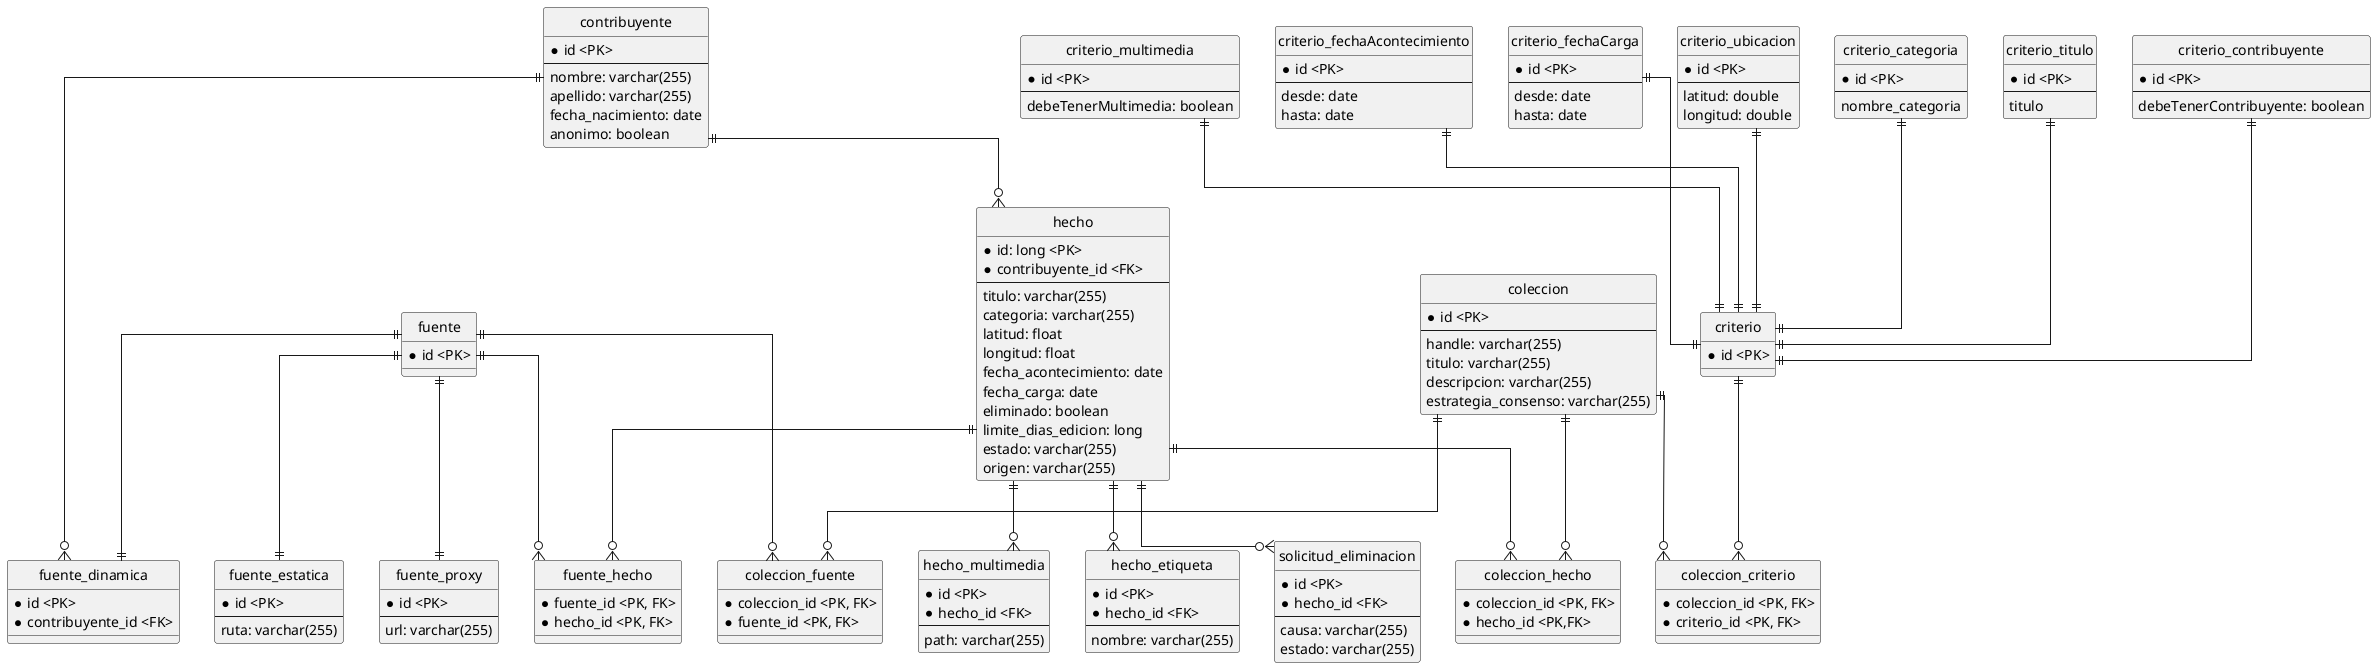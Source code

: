 @startuml
hide circle
skinparam linetype ortho

entity contribuyente {
* id <PK>
--
nombre: varchar(255)
apellido: varchar(255)
fecha_nacimiento: date
anonimo: boolean
}

entity hecho {
* id: long <PK>
* contribuyente_id <FK>
--
titulo: varchar(255)
categoria: varchar(255)
latitud: float
longitud: float
fecha_acontecimiento: date
fecha_carga: date
eliminado: boolean
limite_dias_edicion: long
' vienen de un enumerado
estado: varchar(255)
origen: varchar(255)
}

entity hecho_multimedia {
* id <PK>
* hecho_id <FK>
--
path: varchar(255)
}

entity hecho_etiqueta {
* id <PK>
* hecho_id <FK>
--
nombre: varchar(255)
}

entity solicitud_eliminacion {
* id <PK>
* hecho_id <FK>
--
causa: varchar(255)
' viene de un enumerado
estado: varchar(255)
}

entity coleccion {
* id <PK>
--
handle: varchar(255)
titulo: varchar(255)
descripcion: varchar(255)
' Por converter
estrategia_consenso: varchar(255)
}

entity coleccion_criterio {
* coleccion_id <PK, FK>
* criterio_id <PK, FK>
}

entity criterio {
* id <PK>
}

entity criterio_categoria {
* id <PK>
--
nombre_categoria
}

entity criterio_titulo {
* id <PK>
--
titulo
}

entity criterio_contribuyente {
* id <PK>
--
debeTenerContribuyente: boolean
}

entity criterio_multimedia {
* id <PK>
--
debeTenerMultimedia: boolean
}

entity criterio_fechaAcontecimiento {
* id <PK>
--
desde: date
hasta: date
}

entity criterio_fechaCarga {
* id <PK>
--
desde: date
hasta: date
}

entity criterio_ubicacion {
* id <PK>
--
latitud: double
longitud: double
}

entity fuente {
* id <PK>
}

entity fuente_estatica {
* id <PK>
--
ruta: varchar(255)
}

entity fuente_dinamica {
* id <PK>
* contribuyente_id <FK>
}

entity fuente_proxy {
* id <PK>
--
url: varchar(255)
}

entity fuente_hecho {
* fuente_id <PK, FK>
* hecho_id <PK, FK>
}

entity coleccion_fuente {
* coleccion_id <PK, FK>
* fuente_id <PK, FK>
}

entity coleccion_hecho {
* coleccion_id <PK, FK>
* hecho_id <PK,FK>
}

contribuyente ||--o{ hecho
hecho ||--o{ hecho_multimedia
hecho ||--o{ hecho_etiqueta
hecho ||--o{ solicitud_eliminacion
coleccion ||--o{ coleccion_criterio
criterio ||--o{ coleccion_criterio
criterio_categoria ||--|| criterio
criterio_titulo ||--|| criterio
criterio_contribuyente ||--|| criterio
criterio_multimedia ||--|| criterio
criterio_fechaAcontecimiento ||--|| criterio
criterio_fechaCarga ||--|| criterio
criterio_ubicacion ||--|| criterio
fuente ||--o{ fuente_hecho
hecho ||--o{ fuente_hecho
fuente ||--|| fuente_estatica
fuente ||--|| fuente_dinamica
fuente ||--|| fuente_proxy
contribuyente ||--o{ fuente_dinamica
coleccion ||--o{ coleccion_fuente
fuente ||--o{ coleccion_fuente
coleccion ||--o{ coleccion_hecho
hecho ||--o{ coleccion_hecho
@enduml
